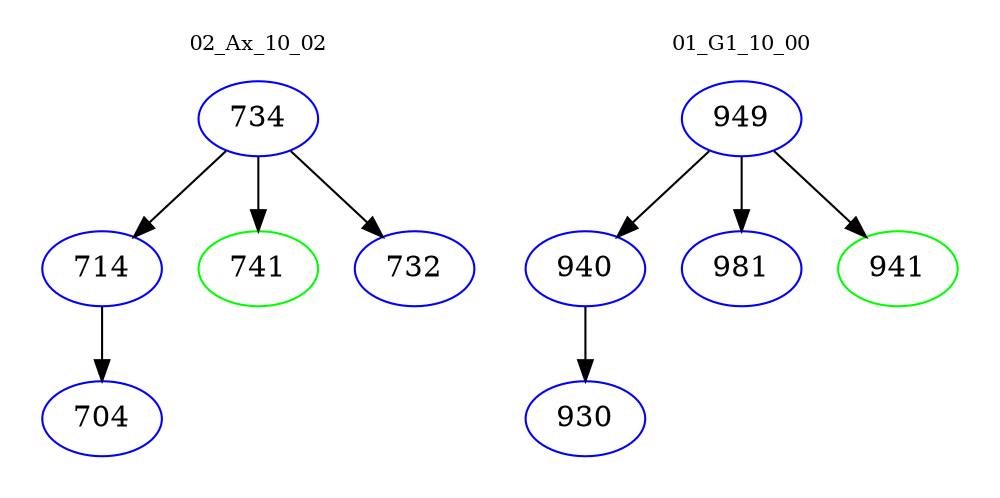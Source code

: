 digraph{
subgraph cluster_0 {
color = white
label = "02_Ax_10_02";
fontsize=10;
T0_734 [label="734", color="blue"]
T0_734 -> T0_714 [color="black"]
T0_714 [label="714", color="blue"]
T0_714 -> T0_704 [color="black"]
T0_704 [label="704", color="blue"]
T0_734 -> T0_741 [color="black"]
T0_741 [label="741", color="green"]
T0_734 -> T0_732 [color="black"]
T0_732 [label="732", color="blue"]
}
subgraph cluster_1 {
color = white
label = "01_G1_10_00";
fontsize=10;
T1_949 [label="949", color="blue"]
T1_949 -> T1_940 [color="black"]
T1_940 [label="940", color="blue"]
T1_940 -> T1_930 [color="black"]
T1_930 [label="930", color="blue"]
T1_949 -> T1_981 [color="black"]
T1_981 [label="981", color="blue"]
T1_949 -> T1_941 [color="black"]
T1_941 [label="941", color="green"]
}
}
